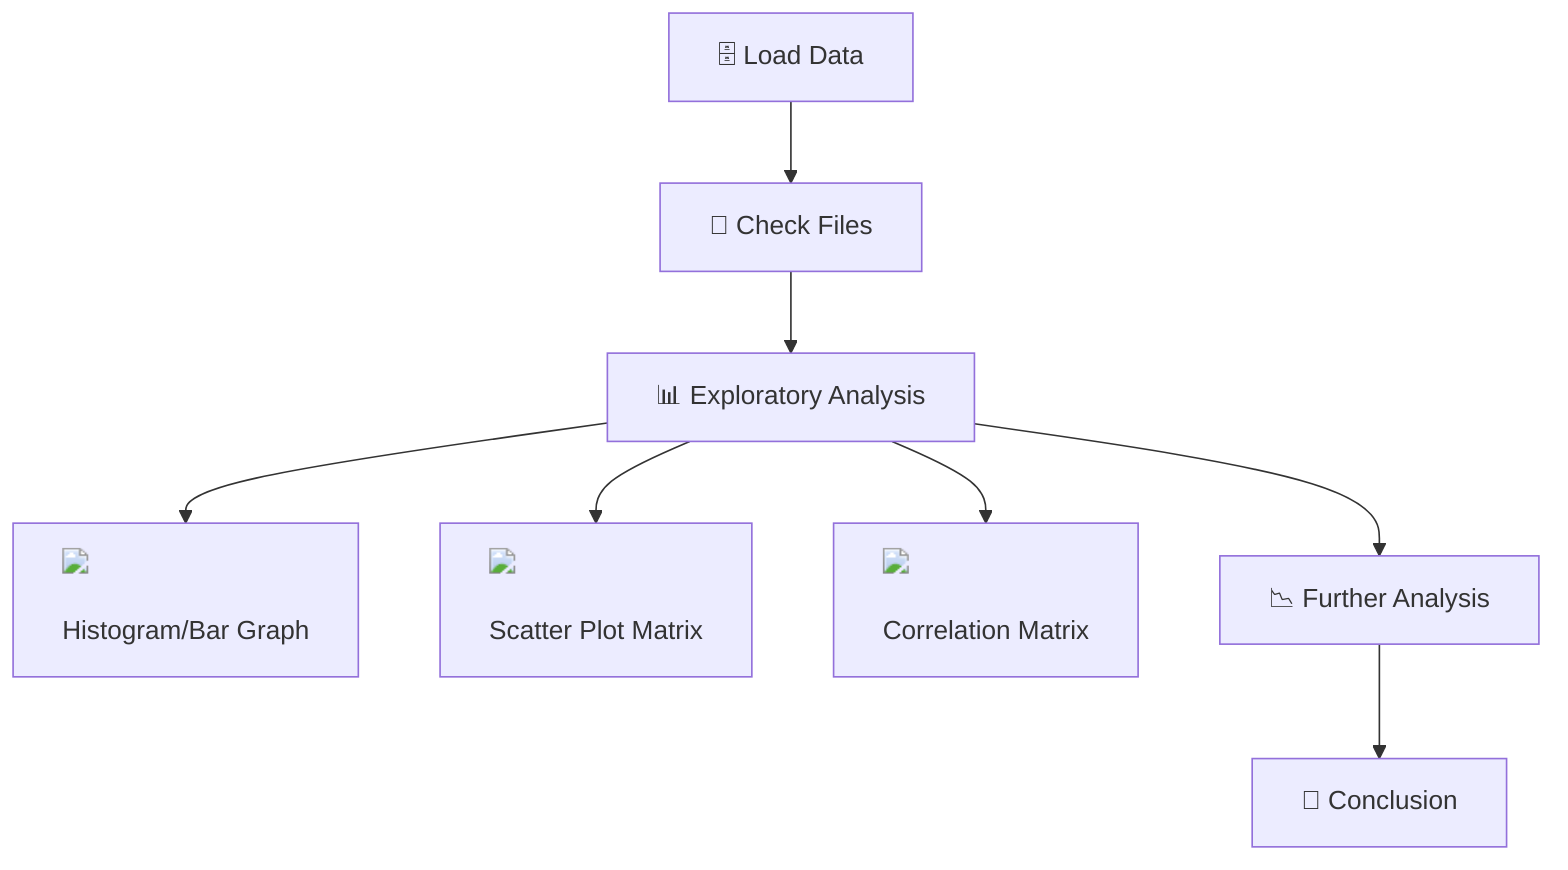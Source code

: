 flowchart TD
    A["🗄️ Load Data"] --> B["📂 Check Files"]
    B --> C["📊 Exploratory Analysis"]
    C --> D["<img src='dummy_plots/hist_template.svg'/> <br/> Histogram/Bar Graph"]
    C --> E["<img src='dummy_plots/scatter_plot_template.svg'/> <br/> Scatter Plot Matrix"]
    C --> F["<img src='dummy_plots/boxplot_template.svg'/> <br/> Correlation Matrix"]
    C --> G["📉 Further Analysis"]
    G --> H["🏁 Conclusion"]